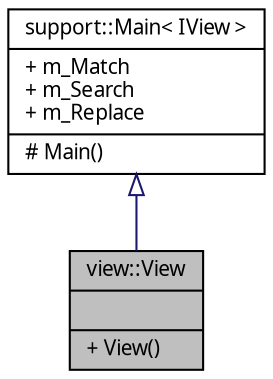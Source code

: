 digraph "view::View"
{
 // INTERACTIVE_SVG=YES
  edge [fontname="Verdana",fontsize="10",labelfontname="Verdana",labelfontsize="10"];
  node [fontname="Verdana",fontsize="10",shape=record];
  Node1 [label="{view::View\n||+ View()\l}",height=0.2,width=0.4,color="black", fillcolor="grey75", style="filled", fontcolor="black"];
  Node2 -> Node1 [dir="back",color="midnightblue",fontsize="10",style="solid",arrowtail="onormal",fontname="Verdana"];
  Node2 [label="{support::Main\< IView \>\n|+ m_Match\l+ m_Search\l+ m_Replace\l|# Main()\l}",height=0.2,width=0.4,color="black", fillcolor="white", style="filled",URL="$classsupport_1_1_main.html"];
}
